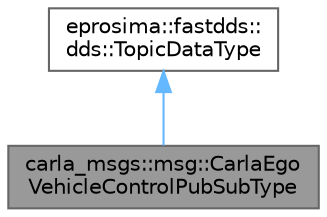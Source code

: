 digraph "carla_msgs::msg::CarlaEgoVehicleControlPubSubType"
{
 // INTERACTIVE_SVG=YES
 // LATEX_PDF_SIZE
  bgcolor="transparent";
  edge [fontname=Helvetica,fontsize=10,labelfontname=Helvetica,labelfontsize=10];
  node [fontname=Helvetica,fontsize=10,shape=box,height=0.2,width=0.4];
  Node1 [id="Node000001",label="carla_msgs::msg::CarlaEgo\lVehicleControlPubSubType",height=0.2,width=0.4,color="gray40", fillcolor="grey60", style="filled", fontcolor="black",tooltip="This class represents the TopicDataType of the type CarlaEgoVehicleControl defined by the user in the..."];
  Node2 -> Node1 [id="edge1_Node000001_Node000002",dir="back",color="steelblue1",style="solid",tooltip=" "];
  Node2 [id="Node000002",label="eprosima::fastdds::\ldds::TopicDataType",height=0.2,width=0.4,color="gray40", fillcolor="white", style="filled",tooltip=" "];
}
